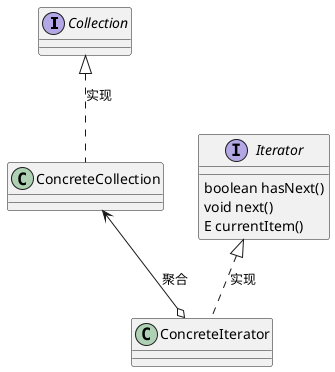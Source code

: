 @startuml

/' 对象定义 '/
interface Collection
interface Iterator{
    boolean hasNext()
    void next()
    E currentItem()
}
class ConcreteCollection
class ConcreteIterator

/' 关系定义 '/
Collection  <|.. ConcreteCollection : 实现
Iterator <|.. ConcreteIterator : 实现
ConcreteCollection <--o ConcreteIterator : 聚合

@enduml
